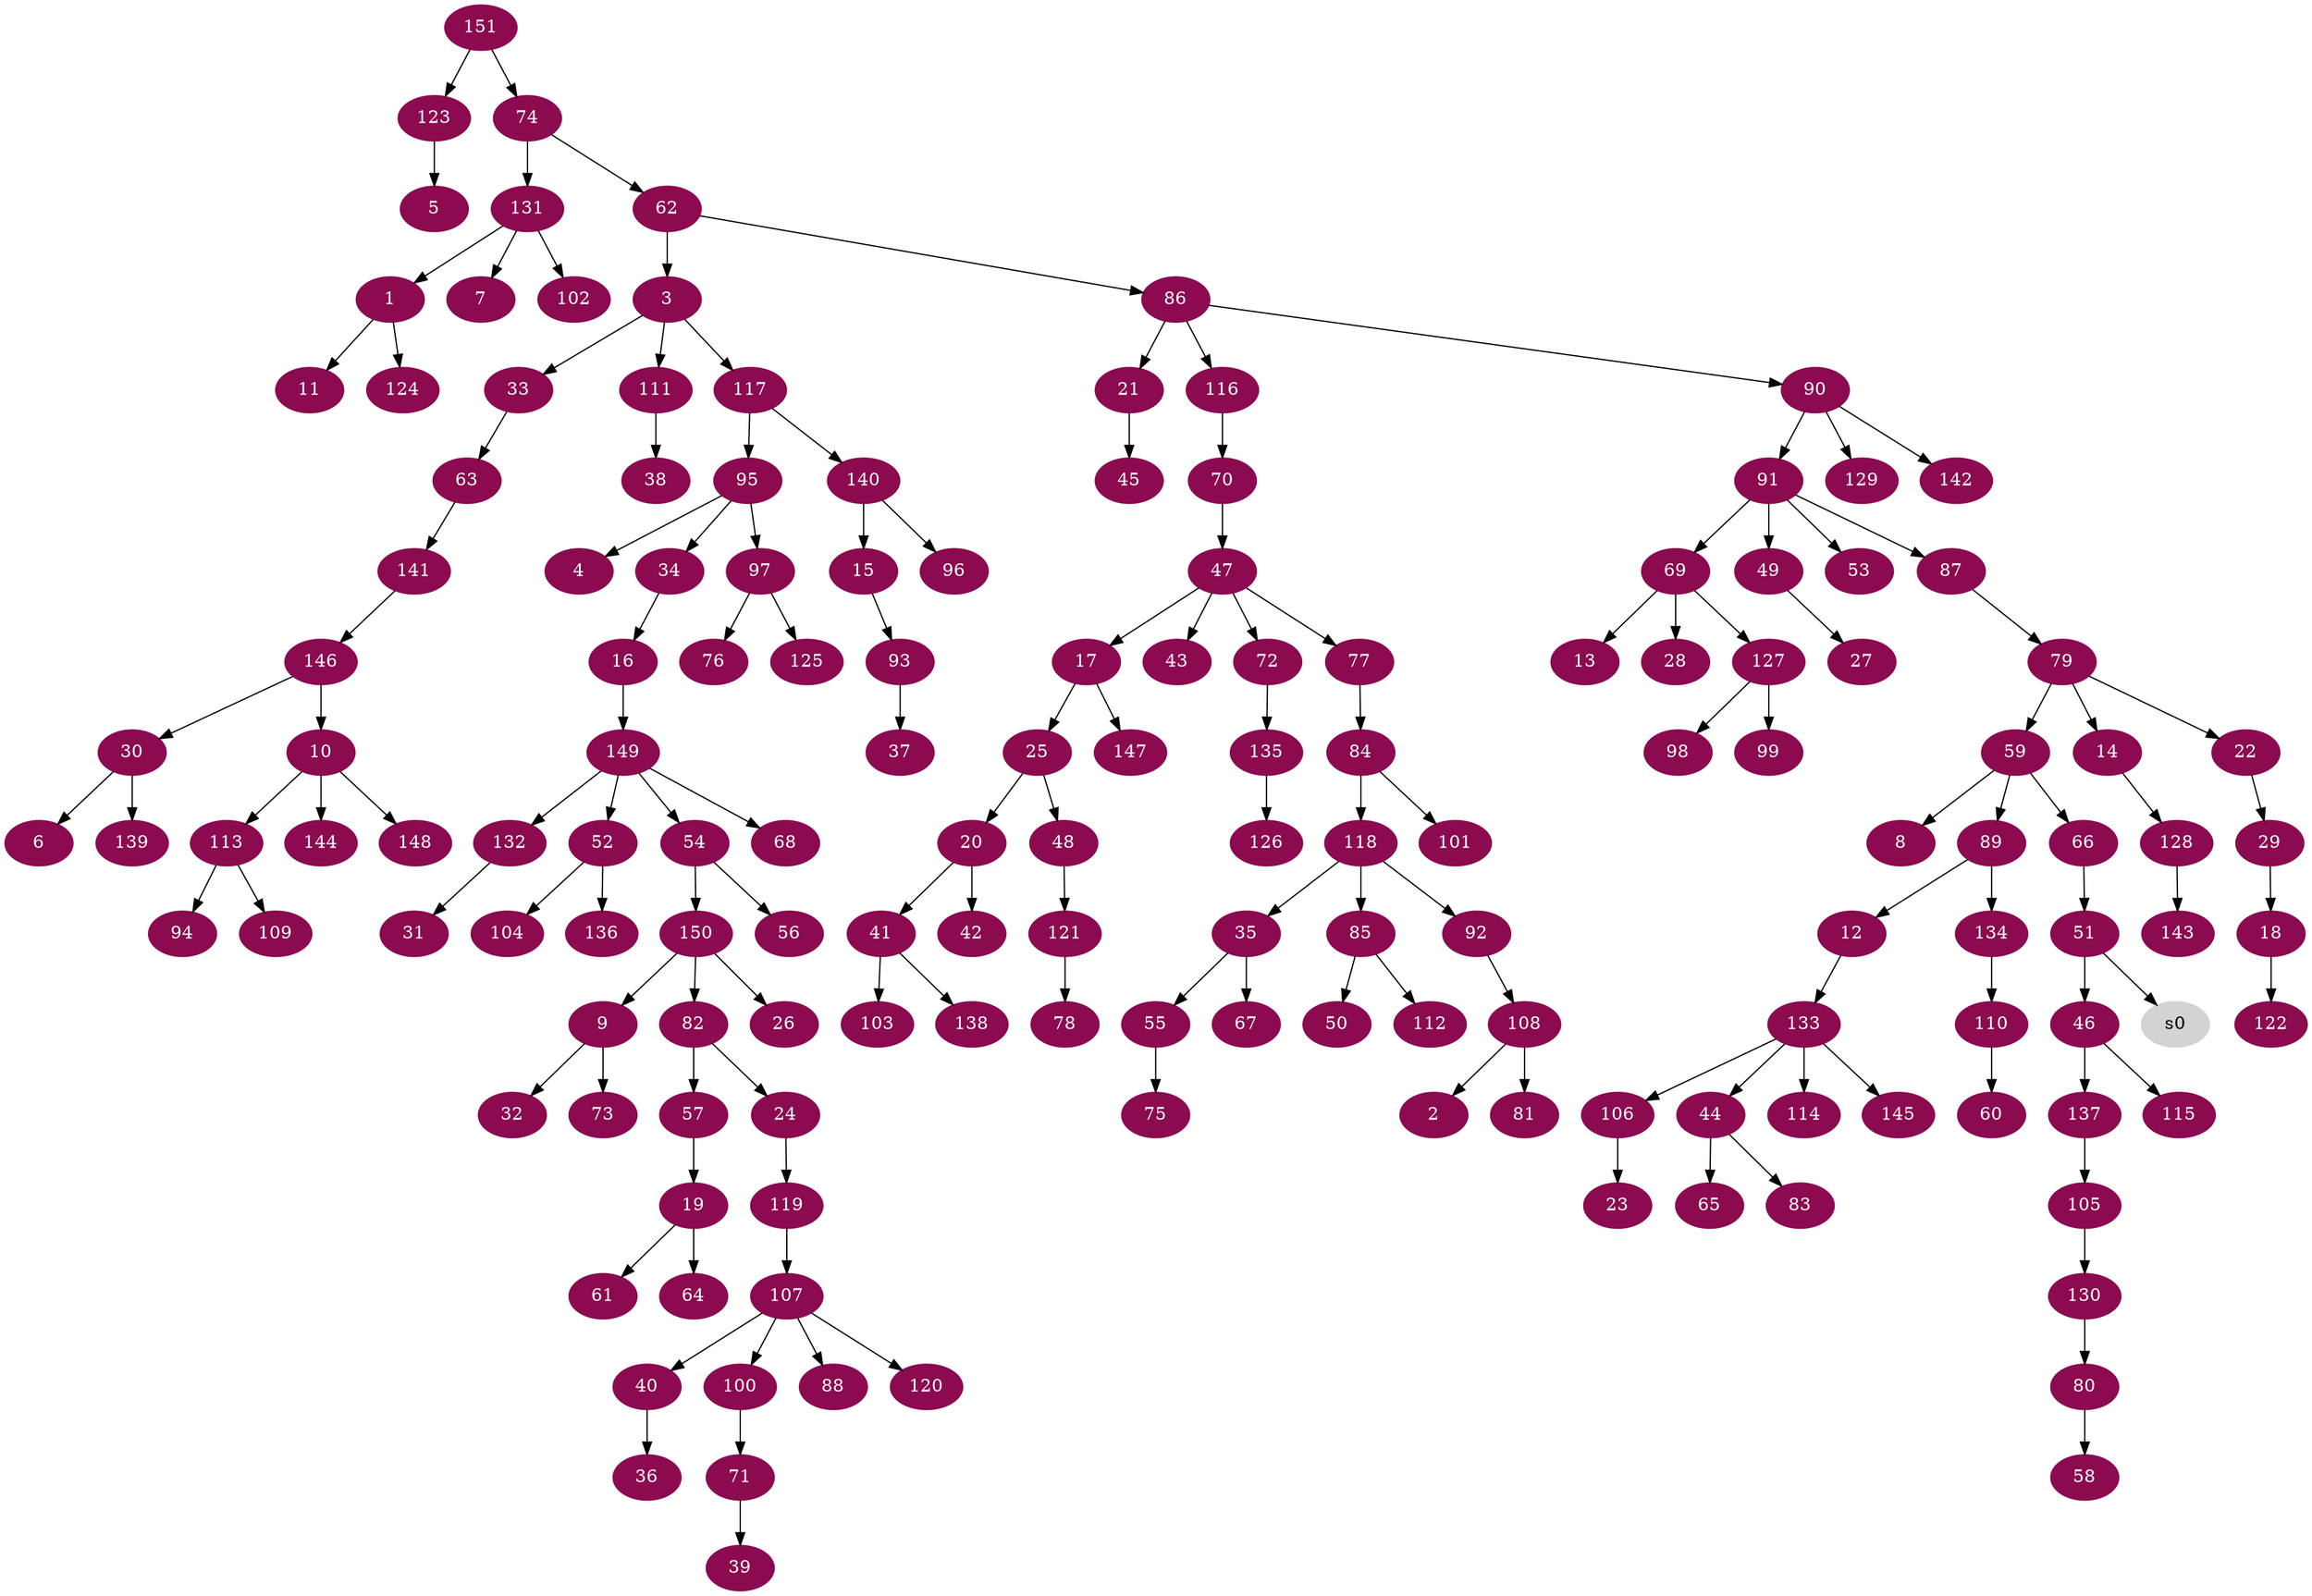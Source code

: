 digraph G {
node [color=deeppink4, style=filled, fontcolor=white];
131 -> 1;
108 -> 2;
62 -> 3;
95 -> 4;
123 -> 5;
30 -> 6;
131 -> 7;
59 -> 8;
150 -> 9;
146 -> 10;
1 -> 11;
89 -> 12;
69 -> 13;
79 -> 14;
140 -> 15;
34 -> 16;
47 -> 17;
29 -> 18;
57 -> 19;
25 -> 20;
86 -> 21;
79 -> 22;
106 -> 23;
82 -> 24;
17 -> 25;
150 -> 26;
49 -> 27;
69 -> 28;
22 -> 29;
146 -> 30;
132 -> 31;
9 -> 32;
3 -> 33;
95 -> 34;
118 -> 35;
40 -> 36;
93 -> 37;
111 -> 38;
71 -> 39;
107 -> 40;
20 -> 41;
20 -> 42;
47 -> 43;
133 -> 44;
21 -> 45;
51 -> 46;
70 -> 47;
25 -> 48;
91 -> 49;
85 -> 50;
66 -> 51;
149 -> 52;
91 -> 53;
149 -> 54;
35 -> 55;
54 -> 56;
82 -> 57;
80 -> 58;
79 -> 59;
110 -> 60;
19 -> 61;
74 -> 62;
33 -> 63;
19 -> 64;
44 -> 65;
59 -> 66;
35 -> 67;
149 -> 68;
91 -> 69;
116 -> 70;
100 -> 71;
47 -> 72;
9 -> 73;
151 -> 74;
55 -> 75;
97 -> 76;
47 -> 77;
121 -> 78;
87 -> 79;
130 -> 80;
108 -> 81;
150 -> 82;
44 -> 83;
77 -> 84;
118 -> 85;
62 -> 86;
91 -> 87;
107 -> 88;
59 -> 89;
86 -> 90;
90 -> 91;
118 -> 92;
15 -> 93;
113 -> 94;
117 -> 95;
140 -> 96;
95 -> 97;
127 -> 98;
127 -> 99;
107 -> 100;
84 -> 101;
131 -> 102;
41 -> 103;
52 -> 104;
137 -> 105;
133 -> 106;
119 -> 107;
92 -> 108;
113 -> 109;
134 -> 110;
3 -> 111;
85 -> 112;
10 -> 113;
133 -> 114;
46 -> 115;
86 -> 116;
3 -> 117;
84 -> 118;
24 -> 119;
107 -> 120;
48 -> 121;
18 -> 122;
151 -> 123;
1 -> 124;
97 -> 125;
135 -> 126;
69 -> 127;
14 -> 128;
90 -> 129;
105 -> 130;
74 -> 131;
149 -> 132;
12 -> 133;
89 -> 134;
72 -> 135;
52 -> 136;
46 -> 137;
41 -> 138;
30 -> 139;
117 -> 140;
63 -> 141;
90 -> 142;
128 -> 143;
10 -> 144;
133 -> 145;
141 -> 146;
17 -> 147;
10 -> 148;
16 -> 149;
54 -> 150;
node [color=lightgrey, style=filled, fontcolor=black];
51 -> s0;
}

